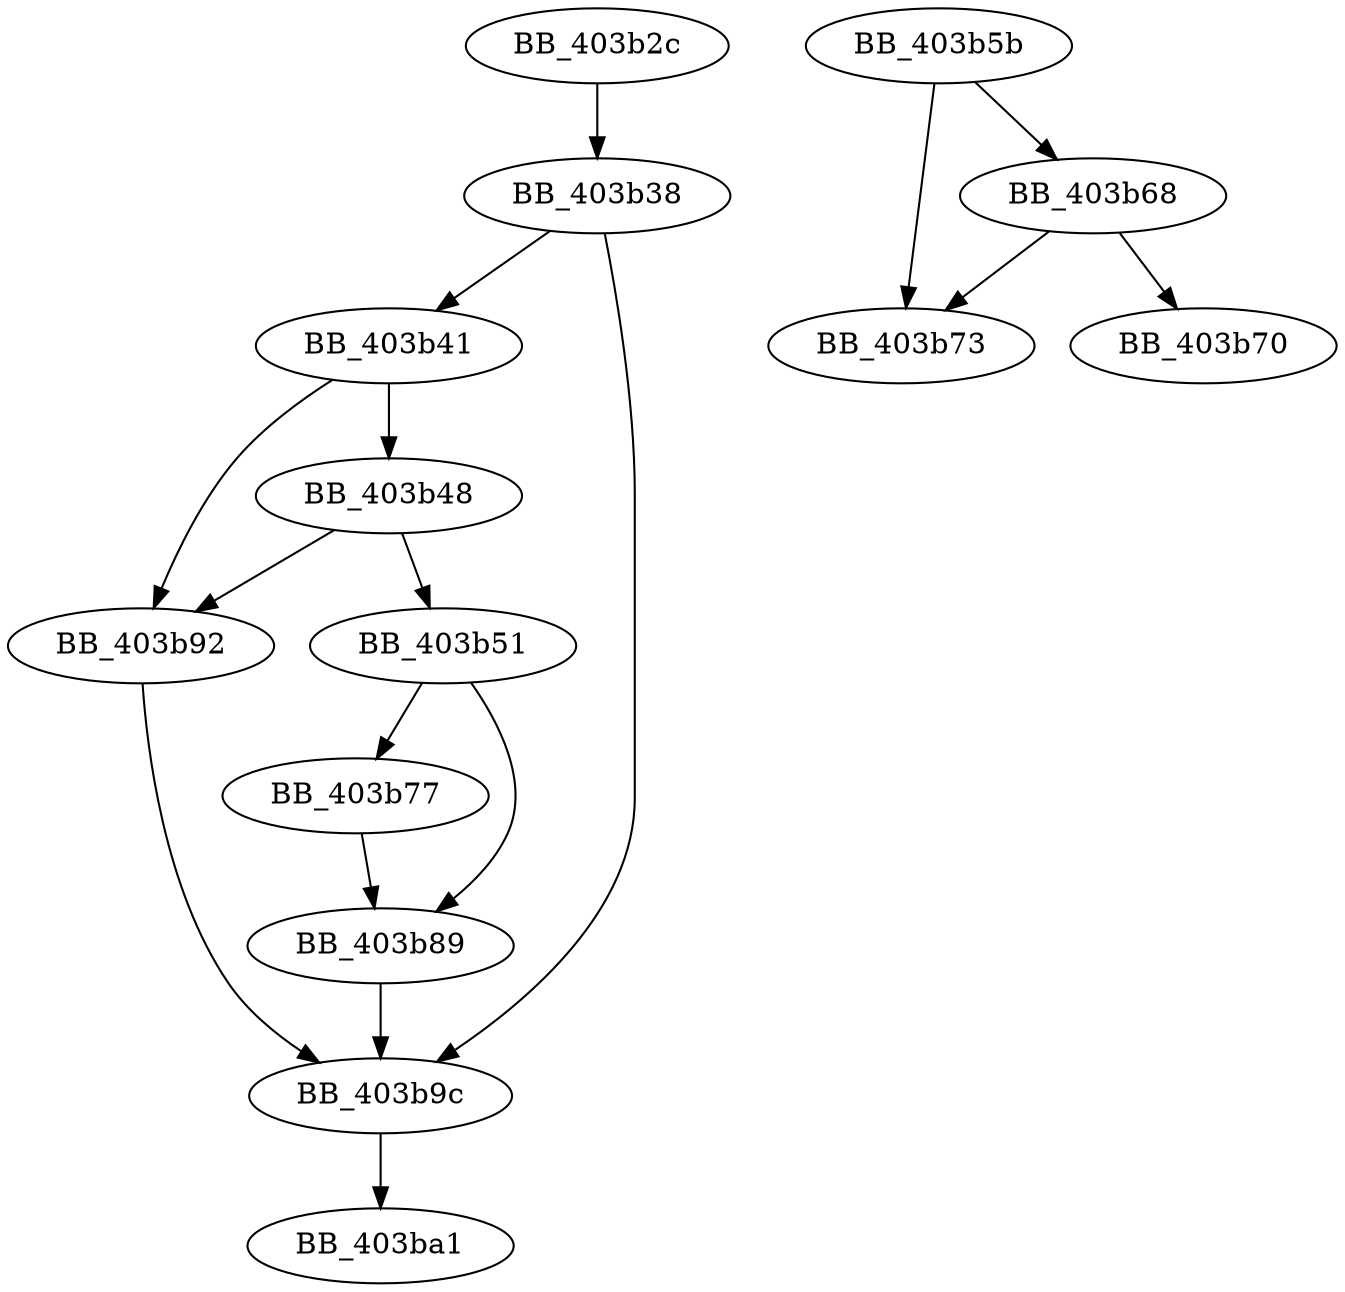 DiGraph ___set_fpsr_sse2{
BB_403b2c->BB_403b38
BB_403b38->BB_403b41
BB_403b38->BB_403b9c
BB_403b41->BB_403b48
BB_403b41->BB_403b92
BB_403b48->BB_403b51
BB_403b48->BB_403b92
BB_403b51->BB_403b77
BB_403b51->BB_403b89
BB_403b5b->BB_403b68
BB_403b5b->BB_403b73
BB_403b68->BB_403b70
BB_403b68->BB_403b73
BB_403b77->BB_403b89
BB_403b89->BB_403b9c
BB_403b92->BB_403b9c
BB_403b9c->BB_403ba1
}
